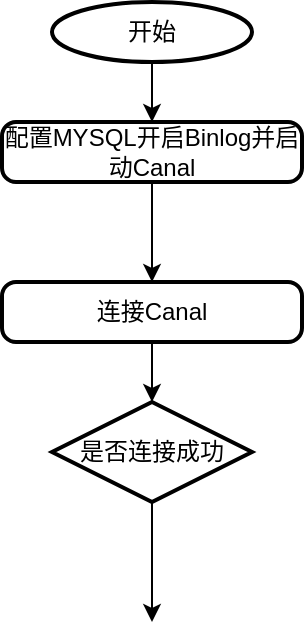 <mxfile version="12.0.0" type="github" pages="1"><diagram id="Ca4FRnL3_HF8VcMV5MEU" name="第 1 页"><mxGraphModel dx="1662" dy="762" grid="1" gridSize="10" guides="1" tooltips="1" connect="1" arrows="1" fold="1" page="1" pageScale="1" pageWidth="827" pageHeight="1169" math="0" shadow="0"><root><mxCell id="0"/><mxCell id="1" parent="0"/><mxCell id="ykF9Q9M52GK7QLdgsRUS-9" style="edgeStyle=orthogonalEdgeStyle;rounded=0;orthogonalLoop=1;jettySize=auto;html=1;exitX=0.5;exitY=1;exitDx=0;exitDy=0;exitPerimeter=0;" edge="1" parent="1" source="ykF9Q9M52GK7QLdgsRUS-3" target="ykF9Q9M52GK7QLdgsRUS-5"><mxGeometry relative="1" as="geometry"/></mxCell><mxCell id="ykF9Q9M52GK7QLdgsRUS-3" value="开始" style="strokeWidth=2;html=1;shape=mxgraph.flowchart.start_1;whiteSpace=wrap;" vertex="1" parent="1"><mxGeometry x="255" y="70" width="100" height="30" as="geometry"/></mxCell><mxCell id="ykF9Q9M52GK7QLdgsRUS-8" style="edgeStyle=orthogonalEdgeStyle;rounded=0;orthogonalLoop=1;jettySize=auto;html=1;exitX=0.5;exitY=1;exitDx=0;exitDy=0;" edge="1" parent="1" source="ykF9Q9M52GK7QLdgsRUS-5" target="ykF9Q9M52GK7QLdgsRUS-7"><mxGeometry relative="1" as="geometry"/></mxCell><mxCell id="ykF9Q9M52GK7QLdgsRUS-5" value="配置MYSQL开启Binlog并启动Canal" style="rounded=1;whiteSpace=wrap;html=1;absoluteArcSize=1;arcSize=14;strokeWidth=2;" vertex="1" parent="1"><mxGeometry x="230" y="130" width="150" height="30" as="geometry"/></mxCell><mxCell id="ykF9Q9M52GK7QLdgsRUS-11" style="edgeStyle=orthogonalEdgeStyle;rounded=0;orthogonalLoop=1;jettySize=auto;html=1;exitX=0.5;exitY=1;exitDx=0;exitDy=0;" edge="1" parent="1" source="ykF9Q9M52GK7QLdgsRUS-7" target="ykF9Q9M52GK7QLdgsRUS-10"><mxGeometry relative="1" as="geometry"/></mxCell><mxCell id="ykF9Q9M52GK7QLdgsRUS-7" value="连接Canal" style="rounded=1;whiteSpace=wrap;html=1;absoluteArcSize=1;arcSize=14;strokeWidth=2;" vertex="1" parent="1"><mxGeometry x="230" y="210" width="150" height="30" as="geometry"/></mxCell><mxCell id="ykF9Q9M52GK7QLdgsRUS-12" style="edgeStyle=orthogonalEdgeStyle;rounded=0;orthogonalLoop=1;jettySize=auto;html=1;exitX=0.5;exitY=1;exitDx=0;exitDy=0;exitPerimeter=0;" edge="1" parent="1" source="ykF9Q9M52GK7QLdgsRUS-10"><mxGeometry relative="1" as="geometry"><mxPoint x="305" y="380" as="targetPoint"/></mxGeometry></mxCell><mxCell id="ykF9Q9M52GK7QLdgsRUS-10" value="是否连接成功" style="strokeWidth=2;html=1;shape=mxgraph.flowchart.decision;whiteSpace=wrap;" vertex="1" parent="1"><mxGeometry x="255" y="270" width="100" height="50" as="geometry"/></mxCell></root></mxGraphModel></diagram></mxfile>